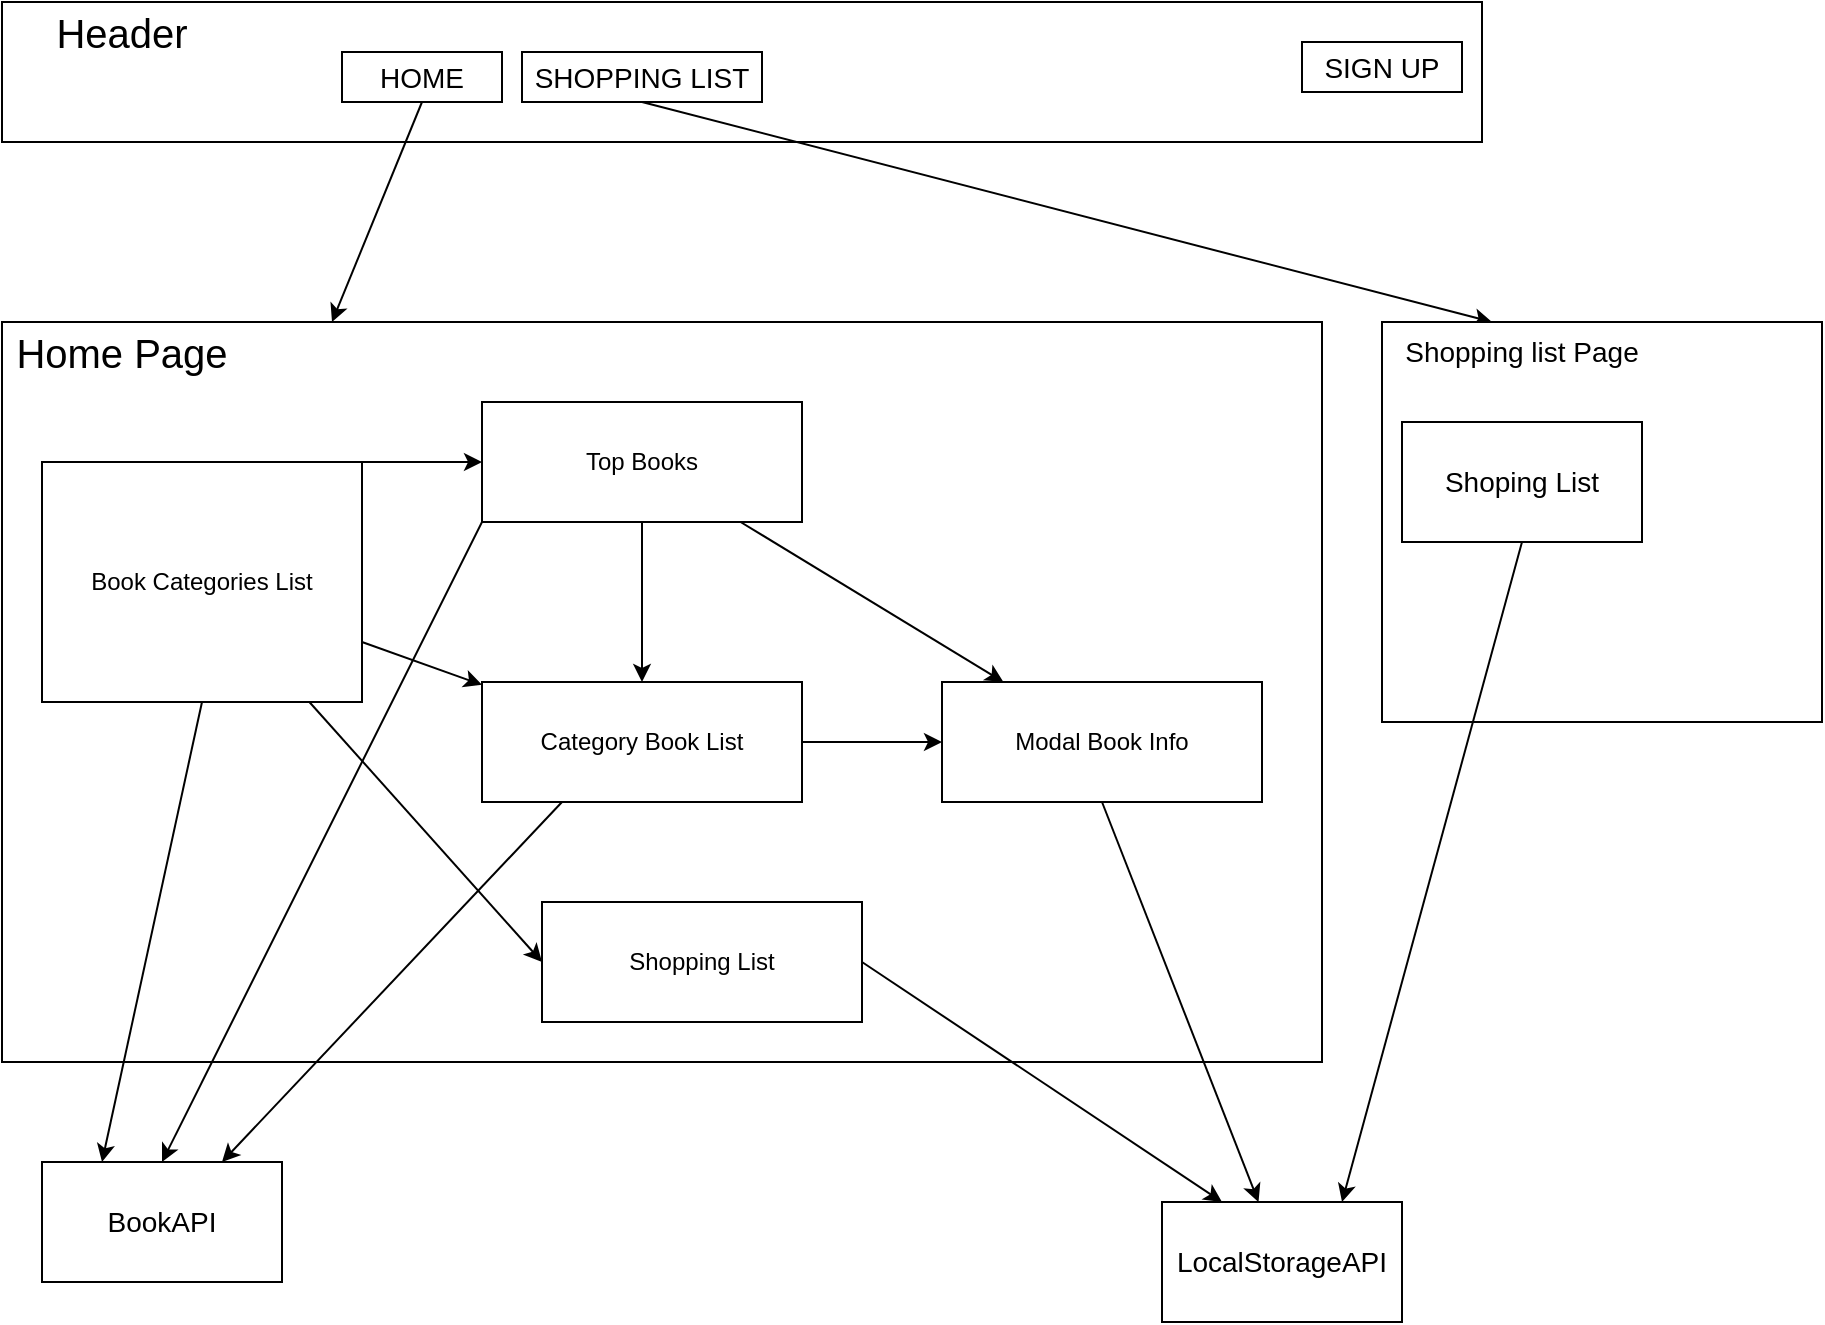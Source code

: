 <mxfile>
    <diagram id="2D50TdKZ8obW27b-xnaC" name="Page-1">
        <mxGraphModel dx="1535" dy="1556" grid="1" gridSize="10" guides="1" tooltips="1" connect="1" arrows="1" fold="1" page="1" pageScale="1" pageWidth="1169" pageHeight="827" math="0" shadow="0">
            <root>
                <mxCell id="0"/>
                <mxCell id="1" parent="0"/>
                <mxCell id="17" value="" style="rounded=0;whiteSpace=wrap;html=1;" vertex="1" parent="1">
                    <mxGeometry x="180" y="244" width="660" height="370" as="geometry"/>
                </mxCell>
                <mxCell id="26" value="" style="group" vertex="1" connectable="0" parent="1">
                    <mxGeometry x="180" y="84" width="740" height="70" as="geometry"/>
                </mxCell>
                <mxCell id="27" value="" style="group" vertex="1" connectable="0" parent="26">
                    <mxGeometry width="740" height="70" as="geometry"/>
                </mxCell>
                <mxCell id="21" value="" style="rounded=0;whiteSpace=wrap;html=1;" vertex="1" parent="27">
                    <mxGeometry width="740" height="70" as="geometry"/>
                </mxCell>
                <mxCell id="22" value="Header" style="text;html=1;strokeColor=none;fillColor=none;align=center;verticalAlign=middle;whiteSpace=wrap;rounded=0;fontSize=20;" vertex="1" parent="27">
                    <mxGeometry width="120" height="30" as="geometry"/>
                </mxCell>
                <mxCell id="4" value="" style="edgeStyle=none;html=1;exitX=1;exitY=0;exitDx=0;exitDy=0;entryX=0;entryY=0.5;entryDx=0;entryDy=0;" edge="1" parent="1" source="2" target="3">
                    <mxGeometry relative="1" as="geometry"/>
                </mxCell>
                <mxCell id="6" value="" style="edgeStyle=none;html=1;exitX=1;exitY=0.75;exitDx=0;exitDy=0;" edge="1" parent="1" source="2" target="5">
                    <mxGeometry relative="1" as="geometry"/>
                </mxCell>
                <mxCell id="8" value="" style="edgeStyle=none;html=1;entryX=0;entryY=0.5;entryDx=0;entryDy=0;" edge="1" parent="1" source="2" target="7">
                    <mxGeometry relative="1" as="geometry"/>
                </mxCell>
                <mxCell id="39" style="edgeStyle=none;html=1;exitX=0.5;exitY=1;exitDx=0;exitDy=0;entryX=0.25;entryY=0;entryDx=0;entryDy=0;fontSize=14;" edge="1" parent="1" source="2" target="33">
                    <mxGeometry relative="1" as="geometry"/>
                </mxCell>
                <mxCell id="2" value="Book Categories List" style="rounded=0;whiteSpace=wrap;html=1;" vertex="1" parent="1">
                    <mxGeometry x="200" y="314" width="160" height="120" as="geometry"/>
                </mxCell>
                <mxCell id="9" style="edgeStyle=none;html=1;exitX=0.5;exitY=1;exitDx=0;exitDy=0;entryX=0.5;entryY=0;entryDx=0;entryDy=0;" edge="1" parent="1" source="3" target="5">
                    <mxGeometry relative="1" as="geometry"/>
                </mxCell>
                <mxCell id="12" value="" style="edgeStyle=none;html=1;" edge="1" parent="1" source="3" target="11">
                    <mxGeometry relative="1" as="geometry"/>
                </mxCell>
                <mxCell id="40" style="edgeStyle=none;html=1;exitX=0;exitY=1;exitDx=0;exitDy=0;entryX=0.5;entryY=0;entryDx=0;entryDy=0;fontSize=14;" edge="1" parent="1" source="3" target="33">
                    <mxGeometry relative="1" as="geometry"/>
                </mxCell>
                <mxCell id="3" value="Top Books" style="rounded=0;whiteSpace=wrap;html=1;" vertex="1" parent="1">
                    <mxGeometry x="420" y="284" width="160" height="60" as="geometry"/>
                </mxCell>
                <mxCell id="13" style="edgeStyle=none;html=1;exitX=1;exitY=0.5;exitDx=0;exitDy=0;entryX=0;entryY=0.5;entryDx=0;entryDy=0;" edge="1" parent="1" source="5" target="11">
                    <mxGeometry relative="1" as="geometry"/>
                </mxCell>
                <mxCell id="41" style="edgeStyle=none;html=1;exitX=0.25;exitY=1;exitDx=0;exitDy=0;entryX=0.75;entryY=0;entryDx=0;entryDy=0;fontSize=14;" edge="1" parent="1" source="5" target="33">
                    <mxGeometry relative="1" as="geometry"/>
                </mxCell>
                <mxCell id="5" value="Category Book List" style="rounded=0;whiteSpace=wrap;html=1;" vertex="1" parent="1">
                    <mxGeometry x="420" y="424" width="160" height="60" as="geometry"/>
                </mxCell>
                <mxCell id="42" style="edgeStyle=none;html=1;exitX=1;exitY=0.5;exitDx=0;exitDy=0;entryX=0.25;entryY=0;entryDx=0;entryDy=0;fontSize=14;" edge="1" parent="1" source="7" target="34">
                    <mxGeometry relative="1" as="geometry"/>
                </mxCell>
                <mxCell id="15" value="" style="edgeStyle=none;html=1;exitX=0.5;exitY=1;exitDx=0;exitDy=0;" edge="1" parent="1" source="11" target="34">
                    <mxGeometry relative="1" as="geometry">
                        <mxPoint x="840" y="584.0" as="targetPoint"/>
                    </mxGeometry>
                </mxCell>
                <mxCell id="28" style="edgeStyle=none;html=1;exitX=0.5;exitY=1;exitDx=0;exitDy=0;entryX=0.25;entryY=0;entryDx=0;entryDy=0;fontSize=14;" edge="1" parent="1" source="23" target="17">
                    <mxGeometry relative="1" as="geometry"/>
                </mxCell>
                <mxCell id="23" value="HOME" style="rounded=0;whiteSpace=wrap;html=1;fontSize=14;" vertex="1" parent="1">
                    <mxGeometry x="350" y="109" width="80" height="25" as="geometry"/>
                </mxCell>
                <mxCell id="32" style="edgeStyle=none;html=1;exitX=0.5;exitY=1;exitDx=0;exitDy=0;entryX=0.25;entryY=0;entryDx=0;entryDy=0;fontSize=14;" edge="1" parent="1" source="24" target="29">
                    <mxGeometry relative="1" as="geometry"/>
                </mxCell>
                <mxCell id="24" value="SHOPPING LIST" style="rounded=0;whiteSpace=wrap;html=1;fontSize=14;" vertex="1" parent="1">
                    <mxGeometry x="440" y="109" width="120" height="25" as="geometry"/>
                </mxCell>
                <mxCell id="25" value="SIGN UP" style="rounded=0;whiteSpace=wrap;html=1;fontSize=14;" vertex="1" parent="1">
                    <mxGeometry x="830" y="104" width="80" height="25" as="geometry"/>
                </mxCell>
                <mxCell id="29" value="" style="rounded=0;whiteSpace=wrap;html=1;fontSize=14;" vertex="1" parent="1">
                    <mxGeometry x="870" y="244" width="220" height="200" as="geometry"/>
                </mxCell>
                <mxCell id="31" value="Shopping list Page" style="text;html=1;strokeColor=none;fillColor=none;align=center;verticalAlign=middle;whiteSpace=wrap;rounded=0;fontSize=14;" vertex="1" parent="1">
                    <mxGeometry x="870" y="244" width="140" height="30" as="geometry"/>
                </mxCell>
                <mxCell id="34" value="LocalStorageAPI" style="rounded=0;whiteSpace=wrap;html=1;fontSize=14;" vertex="1" parent="1">
                    <mxGeometry x="760" y="684" width="120" height="60" as="geometry"/>
                </mxCell>
                <mxCell id="33" value="BookAPI" style="rounded=0;whiteSpace=wrap;html=1;fontSize=14;" vertex="1" parent="1">
                    <mxGeometry x="200" y="664" width="120" height="60" as="geometry"/>
                </mxCell>
                <mxCell id="45" style="edgeStyle=none;html=1;exitX=0.5;exitY=1;exitDx=0;exitDy=0;entryX=0.75;entryY=0;entryDx=0;entryDy=0;fontSize=14;" edge="1" parent="1" source="44" target="34">
                    <mxGeometry relative="1" as="geometry"/>
                </mxCell>
                <mxCell id="44" value="Shoping List" style="rounded=0;whiteSpace=wrap;html=1;fontSize=14;" vertex="1" parent="1">
                    <mxGeometry x="880" y="294" width="120" height="60" as="geometry"/>
                </mxCell>
                <mxCell id="18" value="Home Page" style="text;html=1;strokeColor=none;fillColor=none;align=center;verticalAlign=middle;whiteSpace=wrap;rounded=0;fontSize=20;" vertex="1" parent="1">
                    <mxGeometry x="180" y="244" width="120" height="30" as="geometry"/>
                </mxCell>
                <mxCell id="7" value="Shopping List" style="rounded=0;whiteSpace=wrap;html=1;" vertex="1" parent="1">
                    <mxGeometry x="450" y="534" width="160" height="60" as="geometry"/>
                </mxCell>
                <mxCell id="11" value="Modal Book Info" style="rounded=0;whiteSpace=wrap;html=1;" vertex="1" parent="1">
                    <mxGeometry x="650" y="424" width="160" height="60" as="geometry"/>
                </mxCell>
            </root>
        </mxGraphModel>
    </diagram>
</mxfile>